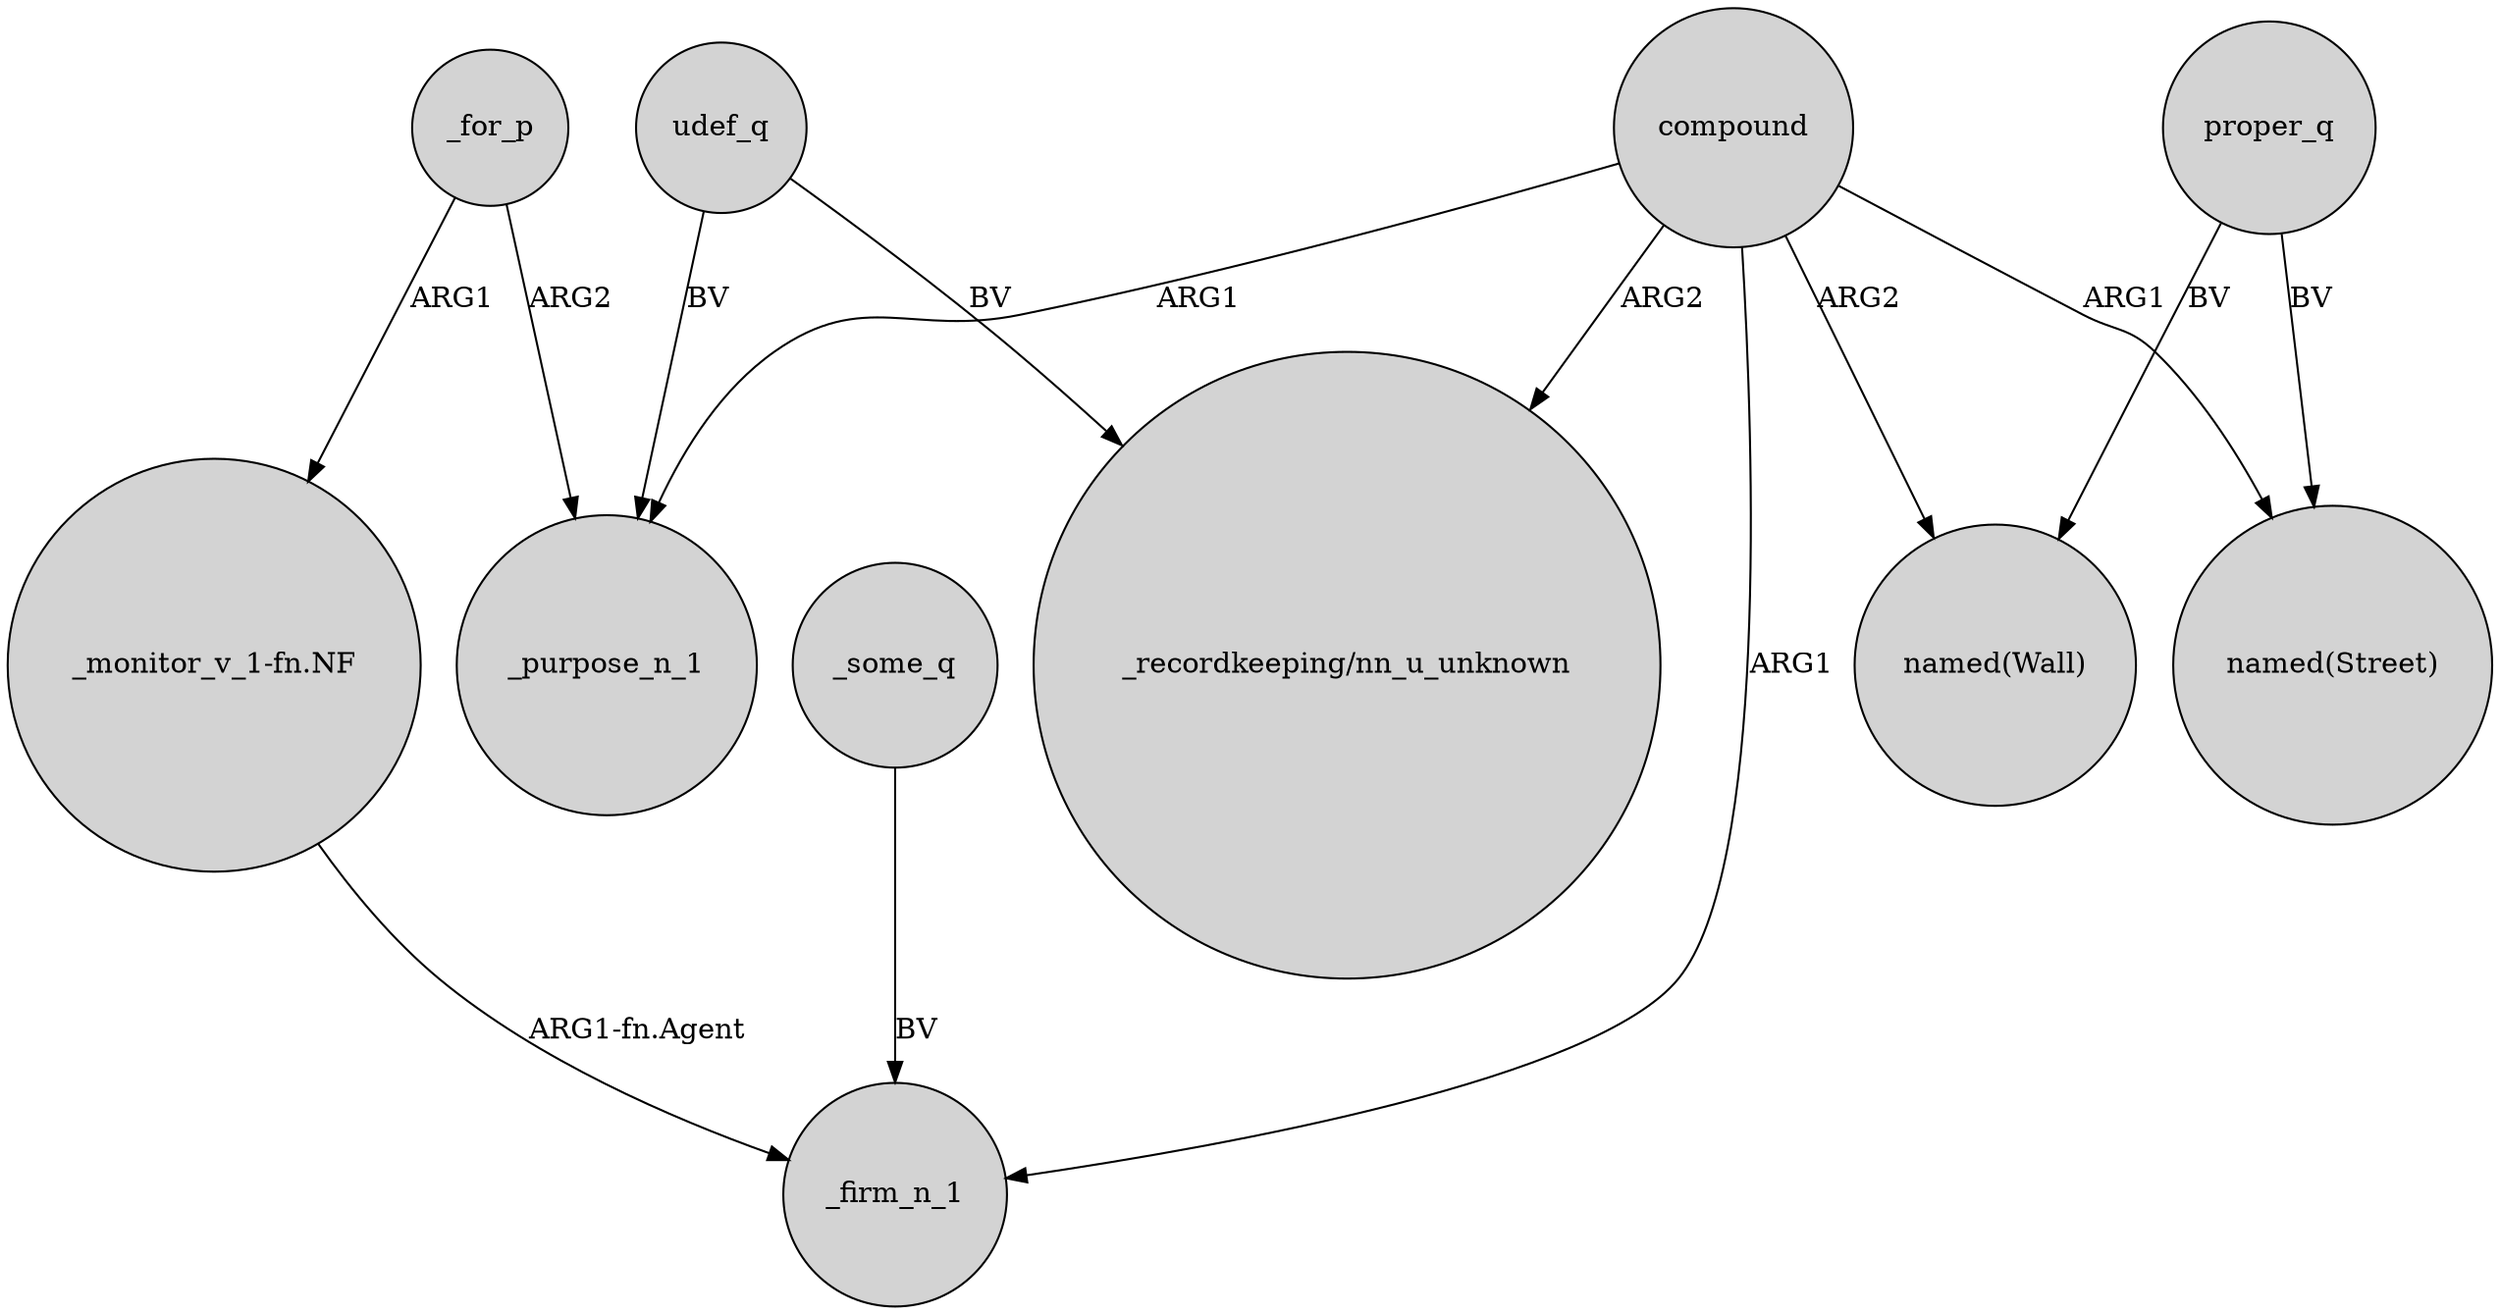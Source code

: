 digraph {
	node [shape=circle style=filled]
	_for_p -> "_monitor_v_1-fn.NF" [label=ARG1]
	udef_q -> _purpose_n_1 [label=BV]
	compound -> "named(Wall)" [label=ARG2]
	udef_q -> "_recordkeeping/nn_u_unknown" [label=BV]
	_some_q -> _firm_n_1 [label=BV]
	"_monitor_v_1-fn.NF" -> _firm_n_1 [label="ARG1-fn.Agent"]
	compound -> _purpose_n_1 [label=ARG1]
	compound -> "_recordkeeping/nn_u_unknown" [label=ARG2]
	compound -> "named(Street)" [label=ARG1]
	proper_q -> "named(Wall)" [label=BV]
	compound -> _firm_n_1 [label=ARG1]
	proper_q -> "named(Street)" [label=BV]
	_for_p -> _purpose_n_1 [label=ARG2]
}

